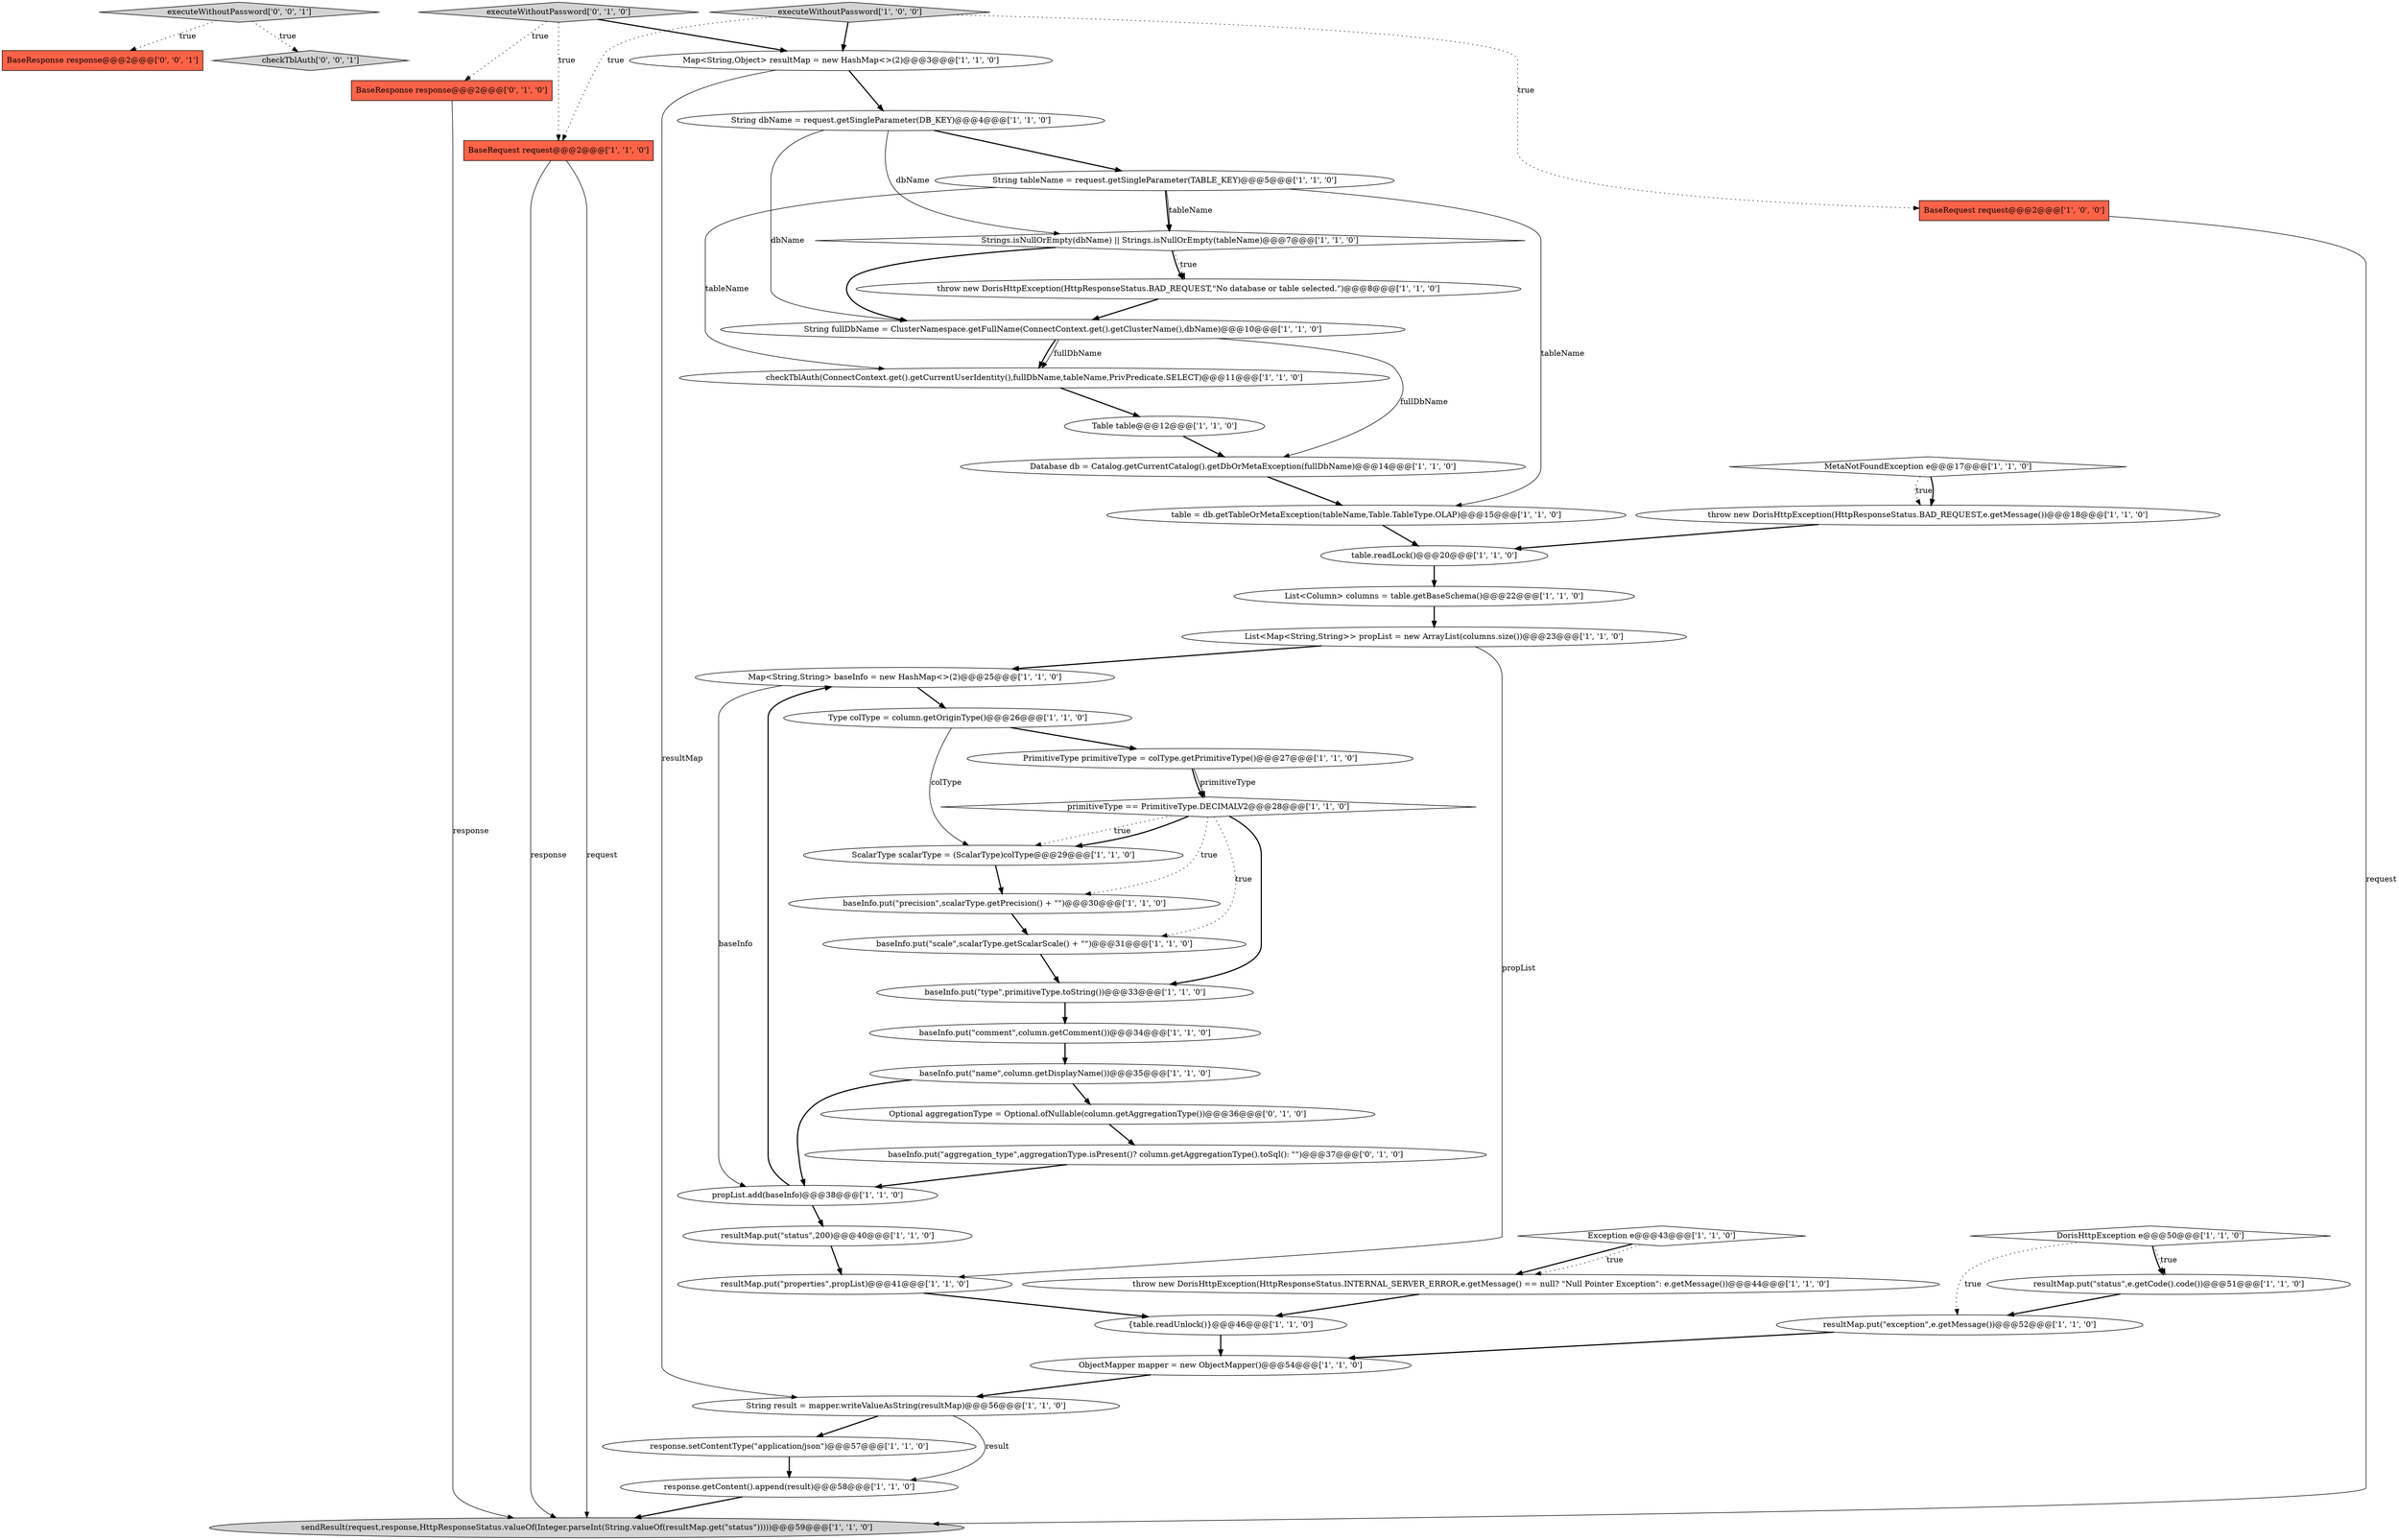 digraph {
47 [style = filled, label = "executeWithoutPassword['0', '0', '1']", fillcolor = lightgray, shape = diamond image = "AAA0AAABBB3BBB"];
16 [style = filled, label = "Map<String,Object> resultMap = new HashMap<>(2)@@@3@@@['1', '1', '0']", fillcolor = white, shape = ellipse image = "AAA0AAABBB1BBB"];
30 [style = filled, label = "baseInfo.put(\"scale\",scalarType.getScalarScale() + \"\")@@@31@@@['1', '1', '0']", fillcolor = white, shape = ellipse image = "AAA0AAABBB1BBB"];
24 [style = filled, label = "Type colType = column.getOriginType()@@@26@@@['1', '1', '0']", fillcolor = white, shape = ellipse image = "AAA0AAABBB1BBB"];
3 [style = filled, label = "table = db.getTableOrMetaException(tableName,Table.TableType.OLAP)@@@15@@@['1', '1', '0']", fillcolor = white, shape = ellipse image = "AAA0AAABBB1BBB"];
27 [style = filled, label = "ScalarType scalarType = (ScalarType)colType@@@29@@@['1', '1', '0']", fillcolor = white, shape = ellipse image = "AAA0AAABBB1BBB"];
28 [style = filled, label = "baseInfo.put(\"precision\",scalarType.getPrecision() + \"\")@@@30@@@['1', '1', '0']", fillcolor = white, shape = ellipse image = "AAA0AAABBB1BBB"];
19 [style = filled, label = "Database db = Catalog.getCurrentCatalog().getDbOrMetaException(fullDbName)@@@14@@@['1', '1', '0']", fillcolor = white, shape = ellipse image = "AAA0AAABBB1BBB"];
31 [style = filled, label = "propList.add(baseInfo)@@@38@@@['1', '1', '0']", fillcolor = white, shape = ellipse image = "AAA0AAABBB1BBB"];
34 [style = filled, label = "resultMap.put(\"properties\",propList)@@@41@@@['1', '1', '0']", fillcolor = white, shape = ellipse image = "AAA0AAABBB1BBB"];
40 [style = filled, label = "ObjectMapper mapper = new ObjectMapper()@@@54@@@['1', '1', '0']", fillcolor = white, shape = ellipse image = "AAA0AAABBB1BBB"];
43 [style = filled, label = "BaseResponse response@@@2@@@['0', '1', '0']", fillcolor = tomato, shape = box image = "AAA0AAABBB2BBB"];
13 [style = filled, label = "DorisHttpException e@@@50@@@['1', '1', '0']", fillcolor = white, shape = diamond image = "AAA0AAABBB1BBB"];
0 [style = filled, label = "Exception e@@@43@@@['1', '1', '0']", fillcolor = white, shape = diamond image = "AAA0AAABBB1BBB"];
38 [style = filled, label = "primitiveType == PrimitiveType.DECIMALV2@@@28@@@['1', '1', '0']", fillcolor = white, shape = diamond image = "AAA0AAABBB1BBB"];
33 [style = filled, label = "baseInfo.put(\"type\",primitiveType.toString())@@@33@@@['1', '1', '0']", fillcolor = white, shape = ellipse image = "AAA0AAABBB1BBB"];
12 [style = filled, label = "MetaNotFoundException e@@@17@@@['1', '1', '0']", fillcolor = white, shape = diamond image = "AAA0AAABBB1BBB"];
32 [style = filled, label = "List<Column> columns = table.getBaseSchema()@@@22@@@['1', '1', '0']", fillcolor = white, shape = ellipse image = "AAA0AAABBB1BBB"];
4 [style = filled, label = "resultMap.put(\"status\",200)@@@40@@@['1', '1', '0']", fillcolor = white, shape = ellipse image = "AAA0AAABBB1BBB"];
42 [style = filled, label = "executeWithoutPassword['0', '1', '0']", fillcolor = lightgray, shape = diamond image = "AAA0AAABBB2BBB"];
15 [style = filled, label = "BaseRequest request@@@2@@@['1', '1', '0']", fillcolor = tomato, shape = box image = "AAA0AAABBB1BBB"];
21 [style = filled, label = "Table table@@@12@@@['1', '1', '0']", fillcolor = white, shape = ellipse image = "AAA0AAABBB1BBB"];
10 [style = filled, label = "response.getContent().append(result)@@@58@@@['1', '1', '0']", fillcolor = white, shape = ellipse image = "AAA0AAABBB1BBB"];
5 [style = filled, label = "executeWithoutPassword['1', '0', '0']", fillcolor = lightgray, shape = diamond image = "AAA0AAABBB1BBB"];
25 [style = filled, label = "checkTblAuth(ConnectContext.get().getCurrentUserIdentity(),fullDbName,tableName,PrivPredicate.SELECT)@@@11@@@['1', '1', '0']", fillcolor = white, shape = ellipse image = "AAA0AAABBB1BBB"];
26 [style = filled, label = "response.setContentType(\"application/json\")@@@57@@@['1', '1', '0']", fillcolor = white, shape = ellipse image = "AAA0AAABBB1BBB"];
41 [style = filled, label = "String dbName = request.getSingleParameter(DB_KEY)@@@4@@@['1', '1', '0']", fillcolor = white, shape = ellipse image = "AAA0AAABBB1BBB"];
35 [style = filled, label = "baseInfo.put(\"name\",column.getDisplayName())@@@35@@@['1', '1', '0']", fillcolor = white, shape = ellipse image = "AAA0AAABBB1BBB"];
46 [style = filled, label = "BaseResponse response@@@2@@@['0', '0', '1']", fillcolor = tomato, shape = box image = "AAA0AAABBB3BBB"];
9 [style = filled, label = "String tableName = request.getSingleParameter(TABLE_KEY)@@@5@@@['1', '1', '0']", fillcolor = white, shape = ellipse image = "AAA0AAABBB1BBB"];
18 [style = filled, label = "List<Map<String,String>> propList = new ArrayList(columns.size())@@@23@@@['1', '1', '0']", fillcolor = white, shape = ellipse image = "AAA0AAABBB1BBB"];
29 [style = filled, label = "String fullDbName = ClusterNamespace.getFullName(ConnectContext.get().getClusterName(),dbName)@@@10@@@['1', '1', '0']", fillcolor = white, shape = ellipse image = "AAA0AAABBB1BBB"];
17 [style = filled, label = "resultMap.put(\"status\",e.getCode().code())@@@51@@@['1', '1', '0']", fillcolor = white, shape = ellipse image = "AAA0AAABBB1BBB"];
20 [style = filled, label = "throw new DorisHttpException(HttpResponseStatus.INTERNAL_SERVER_ERROR,e.getMessage() == null? \"Null Pointer Exception\": e.getMessage())@@@44@@@['1', '1', '0']", fillcolor = white, shape = ellipse image = "AAA0AAABBB1BBB"];
8 [style = filled, label = "sendResult(request,response,HttpResponseStatus.valueOf(Integer.parseInt(String.valueOf(resultMap.get(\"status\")))))@@@59@@@['1', '1', '0']", fillcolor = lightgray, shape = ellipse image = "AAA0AAABBB1BBB"];
37 [style = filled, label = "table.readLock()@@@20@@@['1', '1', '0']", fillcolor = white, shape = ellipse image = "AAA0AAABBB1BBB"];
48 [style = filled, label = "checkTblAuth['0', '0', '1']", fillcolor = lightgray, shape = diamond image = "AAA0AAABBB3BBB"];
23 [style = filled, label = "throw new DorisHttpException(HttpResponseStatus.BAD_REQUEST,e.getMessage())@@@18@@@['1', '1', '0']", fillcolor = white, shape = ellipse image = "AAA0AAABBB1BBB"];
22 [style = filled, label = "baseInfo.put(\"comment\",column.getComment())@@@34@@@['1', '1', '0']", fillcolor = white, shape = ellipse image = "AAA0AAABBB1BBB"];
1 [style = filled, label = "{table.readUnlock()}@@@46@@@['1', '1', '0']", fillcolor = white, shape = ellipse image = "AAA0AAABBB1BBB"];
2 [style = filled, label = "String result = mapper.writeValueAsString(resultMap)@@@56@@@['1', '1', '0']", fillcolor = white, shape = ellipse image = "AAA0AAABBB1BBB"];
45 [style = filled, label = "baseInfo.put(\"aggregation_type\",aggregationType.isPresent()? column.getAggregationType().toSql(): \"\")@@@37@@@['0', '1', '0']", fillcolor = white, shape = ellipse image = "AAA1AAABBB2BBB"];
39 [style = filled, label = "Strings.isNullOrEmpty(dbName) || Strings.isNullOrEmpty(tableName)@@@7@@@['1', '1', '0']", fillcolor = white, shape = diamond image = "AAA0AAABBB1BBB"];
11 [style = filled, label = "resultMap.put(\"exception\",e.getMessage())@@@52@@@['1', '1', '0']", fillcolor = white, shape = ellipse image = "AAA0AAABBB1BBB"];
7 [style = filled, label = "Map<String,String> baseInfo = new HashMap<>(2)@@@25@@@['1', '1', '0']", fillcolor = white, shape = ellipse image = "AAA0AAABBB1BBB"];
36 [style = filled, label = "throw new DorisHttpException(HttpResponseStatus.BAD_REQUEST,\"No database or table selected.\")@@@8@@@['1', '1', '0']", fillcolor = white, shape = ellipse image = "AAA0AAABBB1BBB"];
6 [style = filled, label = "BaseRequest request@@@2@@@['1', '0', '0']", fillcolor = tomato, shape = box image = "AAA0AAABBB1BBB"];
14 [style = filled, label = "PrimitiveType primitiveType = colType.getPrimitiveType()@@@27@@@['1', '1', '0']", fillcolor = white, shape = ellipse image = "AAA0AAABBB1BBB"];
44 [style = filled, label = "Optional aggregationType = Optional.ofNullable(column.getAggregationType())@@@36@@@['0', '1', '0']", fillcolor = white, shape = ellipse image = "AAA1AAABBB2BBB"];
16->2 [style = solid, label="resultMap"];
19->3 [style = bold, label=""];
28->30 [style = bold, label=""];
42->15 [style = dotted, label="true"];
14->38 [style = bold, label=""];
4->34 [style = bold, label=""];
9->39 [style = bold, label=""];
7->24 [style = bold, label=""];
2->26 [style = bold, label=""];
47->48 [style = dotted, label="true"];
16->41 [style = bold, label=""];
12->23 [style = dotted, label="true"];
36->29 [style = bold, label=""];
9->25 [style = solid, label="tableName"];
27->28 [style = bold, label=""];
35->31 [style = bold, label=""];
7->31 [style = solid, label="baseInfo"];
11->40 [style = bold, label=""];
13->17 [style = bold, label=""];
41->39 [style = solid, label="dbName"];
5->6 [style = dotted, label="true"];
47->46 [style = dotted, label="true"];
42->43 [style = dotted, label="true"];
13->11 [style = dotted, label="true"];
44->45 [style = bold, label=""];
10->8 [style = bold, label=""];
5->15 [style = dotted, label="true"];
38->30 [style = dotted, label="true"];
22->35 [style = bold, label=""];
26->10 [style = bold, label=""];
9->3 [style = solid, label="tableName"];
12->23 [style = bold, label=""];
37->32 [style = bold, label=""];
13->17 [style = dotted, label="true"];
6->8 [style = solid, label="request"];
20->1 [style = bold, label=""];
29->25 [style = bold, label=""];
43->8 [style = solid, label="response"];
32->18 [style = bold, label=""];
29->19 [style = solid, label="fullDbName"];
34->1 [style = bold, label=""];
45->31 [style = bold, label=""];
25->21 [style = bold, label=""];
15->8 [style = solid, label="response"];
9->39 [style = solid, label="tableName"];
18->34 [style = solid, label="propList"];
39->36 [style = bold, label=""];
30->33 [style = bold, label=""];
33->22 [style = bold, label=""];
21->19 [style = bold, label=""];
31->4 [style = bold, label=""];
0->20 [style = bold, label=""];
14->38 [style = solid, label="primitiveType"];
35->44 [style = bold, label=""];
29->25 [style = solid, label="fullDbName"];
39->36 [style = dotted, label="true"];
1->40 [style = bold, label=""];
15->8 [style = solid, label="request"];
38->28 [style = dotted, label="true"];
3->37 [style = bold, label=""];
0->20 [style = dotted, label="true"];
41->9 [style = bold, label=""];
17->11 [style = bold, label=""];
39->29 [style = bold, label=""];
40->2 [style = bold, label=""];
38->27 [style = dotted, label="true"];
38->33 [style = bold, label=""];
41->29 [style = solid, label="dbName"];
2->10 [style = solid, label="result"];
23->37 [style = bold, label=""];
24->14 [style = bold, label=""];
38->27 [style = bold, label=""];
5->16 [style = bold, label=""];
31->7 [style = bold, label=""];
42->16 [style = bold, label=""];
24->27 [style = solid, label="colType"];
18->7 [style = bold, label=""];
}
